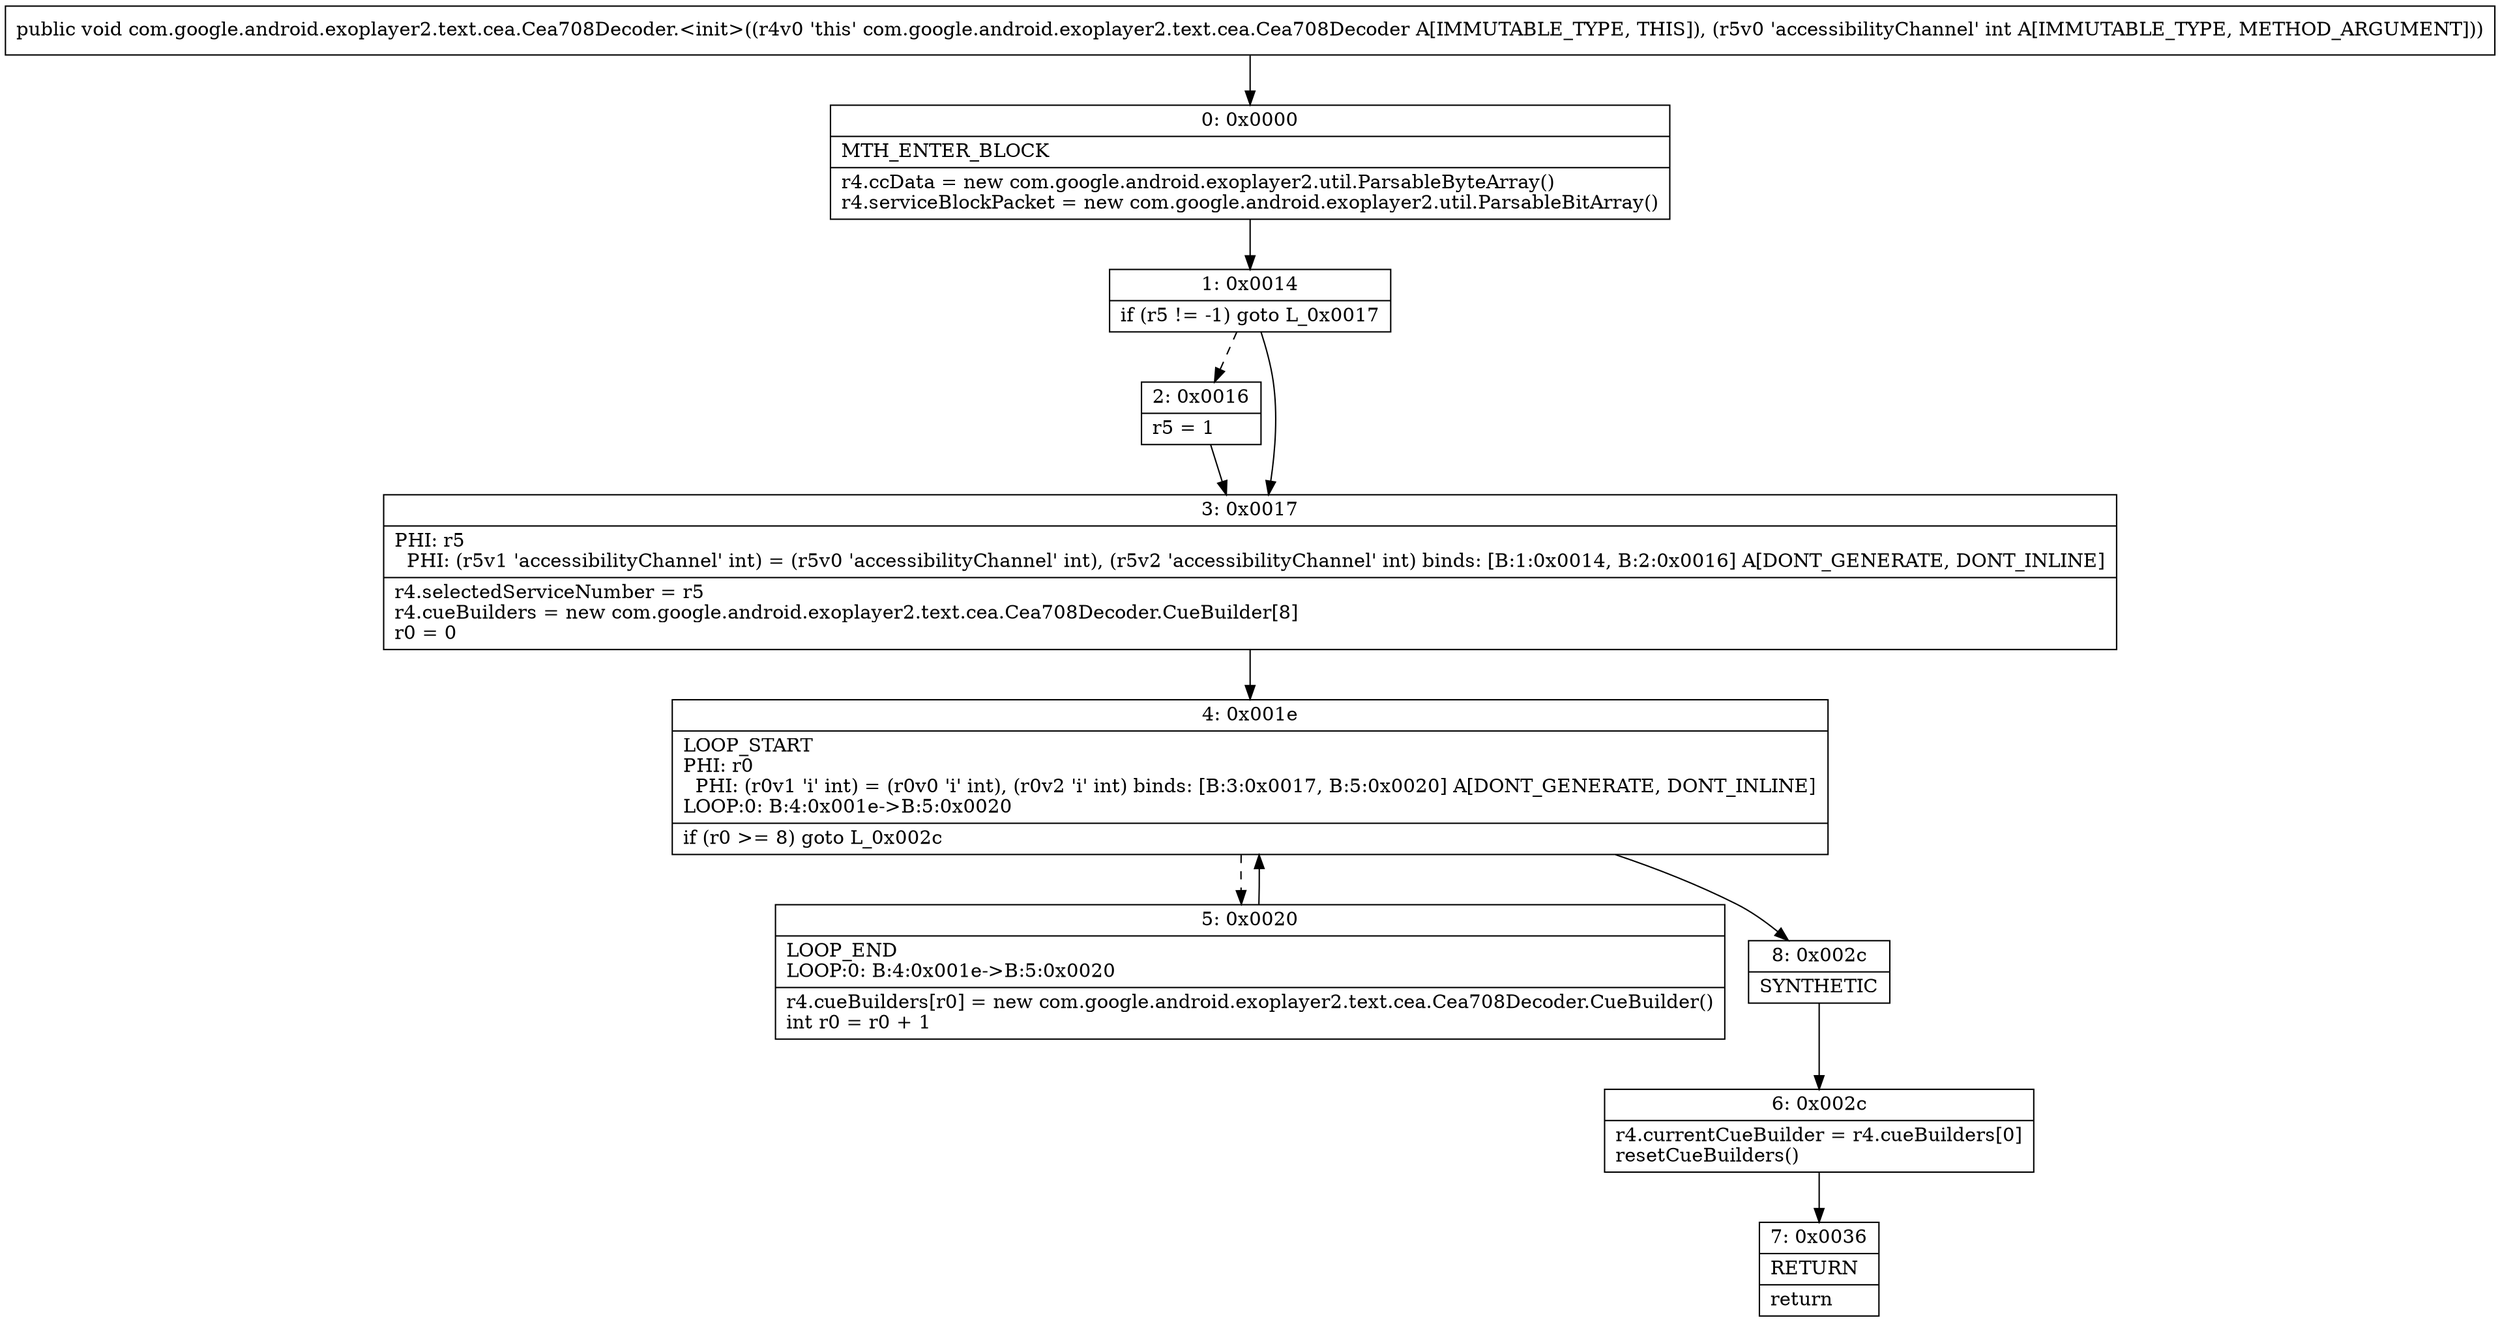 digraph "CFG forcom.google.android.exoplayer2.text.cea.Cea708Decoder.\<init\>(I)V" {
Node_0 [shape=record,label="{0\:\ 0x0000|MTH_ENTER_BLOCK\l|r4.ccData = new com.google.android.exoplayer2.util.ParsableByteArray()\lr4.serviceBlockPacket = new com.google.android.exoplayer2.util.ParsableBitArray()\l}"];
Node_1 [shape=record,label="{1\:\ 0x0014|if (r5 != \-1) goto L_0x0017\l}"];
Node_2 [shape=record,label="{2\:\ 0x0016|r5 = 1\l}"];
Node_3 [shape=record,label="{3\:\ 0x0017|PHI: r5 \l  PHI: (r5v1 'accessibilityChannel' int) = (r5v0 'accessibilityChannel' int), (r5v2 'accessibilityChannel' int) binds: [B:1:0x0014, B:2:0x0016] A[DONT_GENERATE, DONT_INLINE]\l|r4.selectedServiceNumber = r5\lr4.cueBuilders = new com.google.android.exoplayer2.text.cea.Cea708Decoder.CueBuilder[8]\lr0 = 0\l}"];
Node_4 [shape=record,label="{4\:\ 0x001e|LOOP_START\lPHI: r0 \l  PHI: (r0v1 'i' int) = (r0v0 'i' int), (r0v2 'i' int) binds: [B:3:0x0017, B:5:0x0020] A[DONT_GENERATE, DONT_INLINE]\lLOOP:0: B:4:0x001e\-\>B:5:0x0020\l|if (r0 \>= 8) goto L_0x002c\l}"];
Node_5 [shape=record,label="{5\:\ 0x0020|LOOP_END\lLOOP:0: B:4:0x001e\-\>B:5:0x0020\l|r4.cueBuilders[r0] = new com.google.android.exoplayer2.text.cea.Cea708Decoder.CueBuilder()\lint r0 = r0 + 1\l}"];
Node_6 [shape=record,label="{6\:\ 0x002c|r4.currentCueBuilder = r4.cueBuilders[0]\lresetCueBuilders()\l}"];
Node_7 [shape=record,label="{7\:\ 0x0036|RETURN\l|return\l}"];
Node_8 [shape=record,label="{8\:\ 0x002c|SYNTHETIC\l}"];
MethodNode[shape=record,label="{public void com.google.android.exoplayer2.text.cea.Cea708Decoder.\<init\>((r4v0 'this' com.google.android.exoplayer2.text.cea.Cea708Decoder A[IMMUTABLE_TYPE, THIS]), (r5v0 'accessibilityChannel' int A[IMMUTABLE_TYPE, METHOD_ARGUMENT])) }"];
MethodNode -> Node_0;
Node_0 -> Node_1;
Node_1 -> Node_2[style=dashed];
Node_1 -> Node_3;
Node_2 -> Node_3;
Node_3 -> Node_4;
Node_4 -> Node_5[style=dashed];
Node_4 -> Node_8;
Node_5 -> Node_4;
Node_6 -> Node_7;
Node_8 -> Node_6;
}

